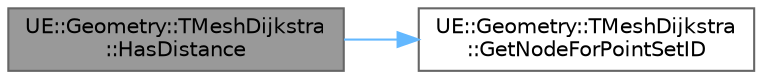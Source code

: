 digraph "UE::Geometry::TMeshDijkstra::HasDistance"
{
 // INTERACTIVE_SVG=YES
 // LATEX_PDF_SIZE
  bgcolor="transparent";
  edge [fontname=Helvetica,fontsize=10,labelfontname=Helvetica,labelfontsize=10];
  node [fontname=Helvetica,fontsize=10,shape=box,height=0.2,width=0.4];
  rankdir="LR";
  Node1 [id="Node000001",label="UE::Geometry::TMeshDijkstra\l::HasDistance",height=0.2,width=0.4,color="gray40", fillcolor="grey60", style="filled", fontcolor="black",tooltip=" "];
  Node1 -> Node2 [id="edge1_Node000001_Node000002",color="steelblue1",style="solid",tooltip=" "];
  Node2 [id="Node000002",label="UE::Geometry::TMeshDijkstra\l::GetNodeForPointSetID",height=0.2,width=0.4,color="grey40", fillcolor="white", style="filled",URL="$d0/d1d/classUE_1_1Geometry_1_1TMeshDijkstra.html#aeec2e208466011d9339468cb4267b04e",tooltip=" "];
}
